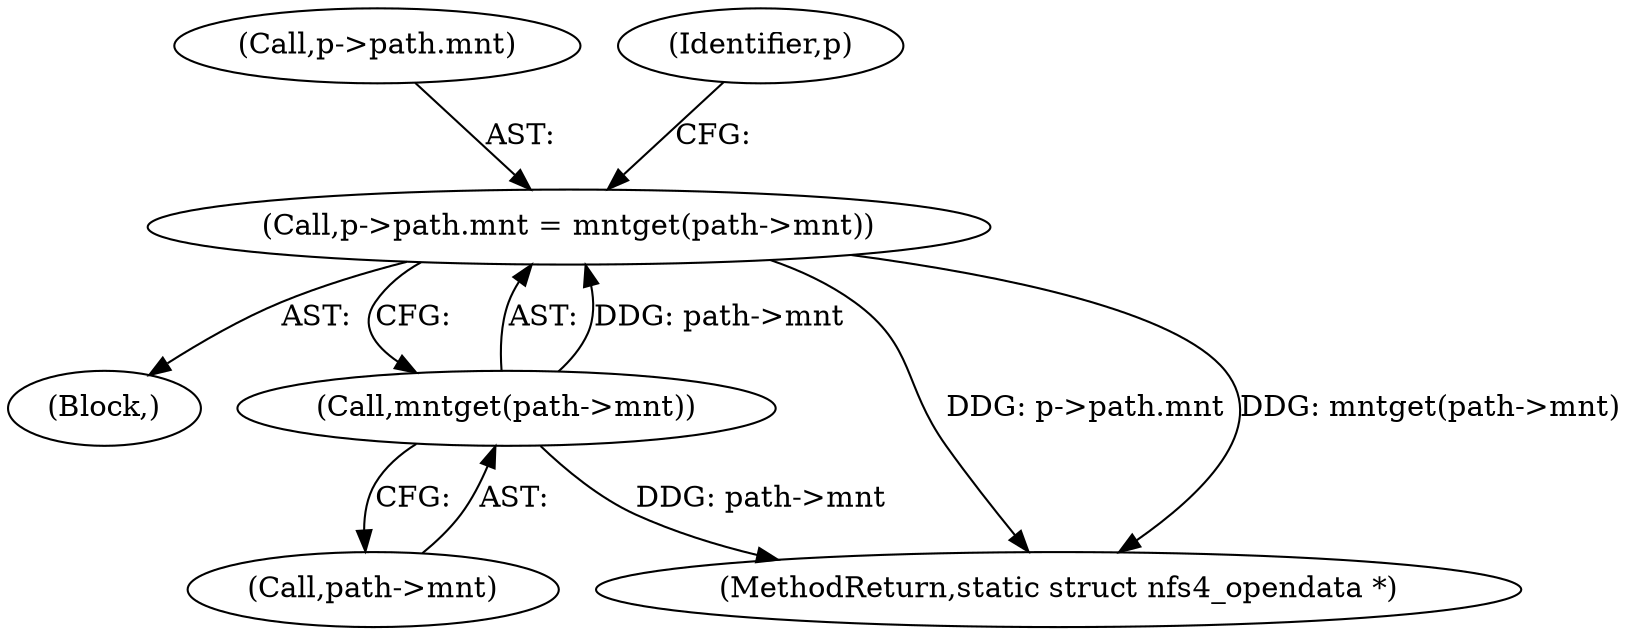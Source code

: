 digraph "0_linux_dc0b027dfadfcb8a5504f7d8052754bf8d501ab9_17@pointer" {
"1000157" [label="(Call,p->path.mnt = mntget(path->mnt))"];
"1000163" [label="(Call,mntget(path->mnt))"];
"1000105" [label="(Block,)"];
"1000157" [label="(Call,p->path.mnt = mntget(path->mnt))"];
"1000164" [label="(Call,path->mnt)"];
"1000378" [label="(MethodReturn,static struct nfs4_opendata *)"];
"1000158" [label="(Call,p->path.mnt)"];
"1000170" [label="(Identifier,p)"];
"1000163" [label="(Call,mntget(path->mnt))"];
"1000157" -> "1000105"  [label="AST: "];
"1000157" -> "1000163"  [label="CFG: "];
"1000158" -> "1000157"  [label="AST: "];
"1000163" -> "1000157"  [label="AST: "];
"1000170" -> "1000157"  [label="CFG: "];
"1000157" -> "1000378"  [label="DDG: p->path.mnt"];
"1000157" -> "1000378"  [label="DDG: mntget(path->mnt)"];
"1000163" -> "1000157"  [label="DDG: path->mnt"];
"1000163" -> "1000164"  [label="CFG: "];
"1000164" -> "1000163"  [label="AST: "];
"1000163" -> "1000378"  [label="DDG: path->mnt"];
}
